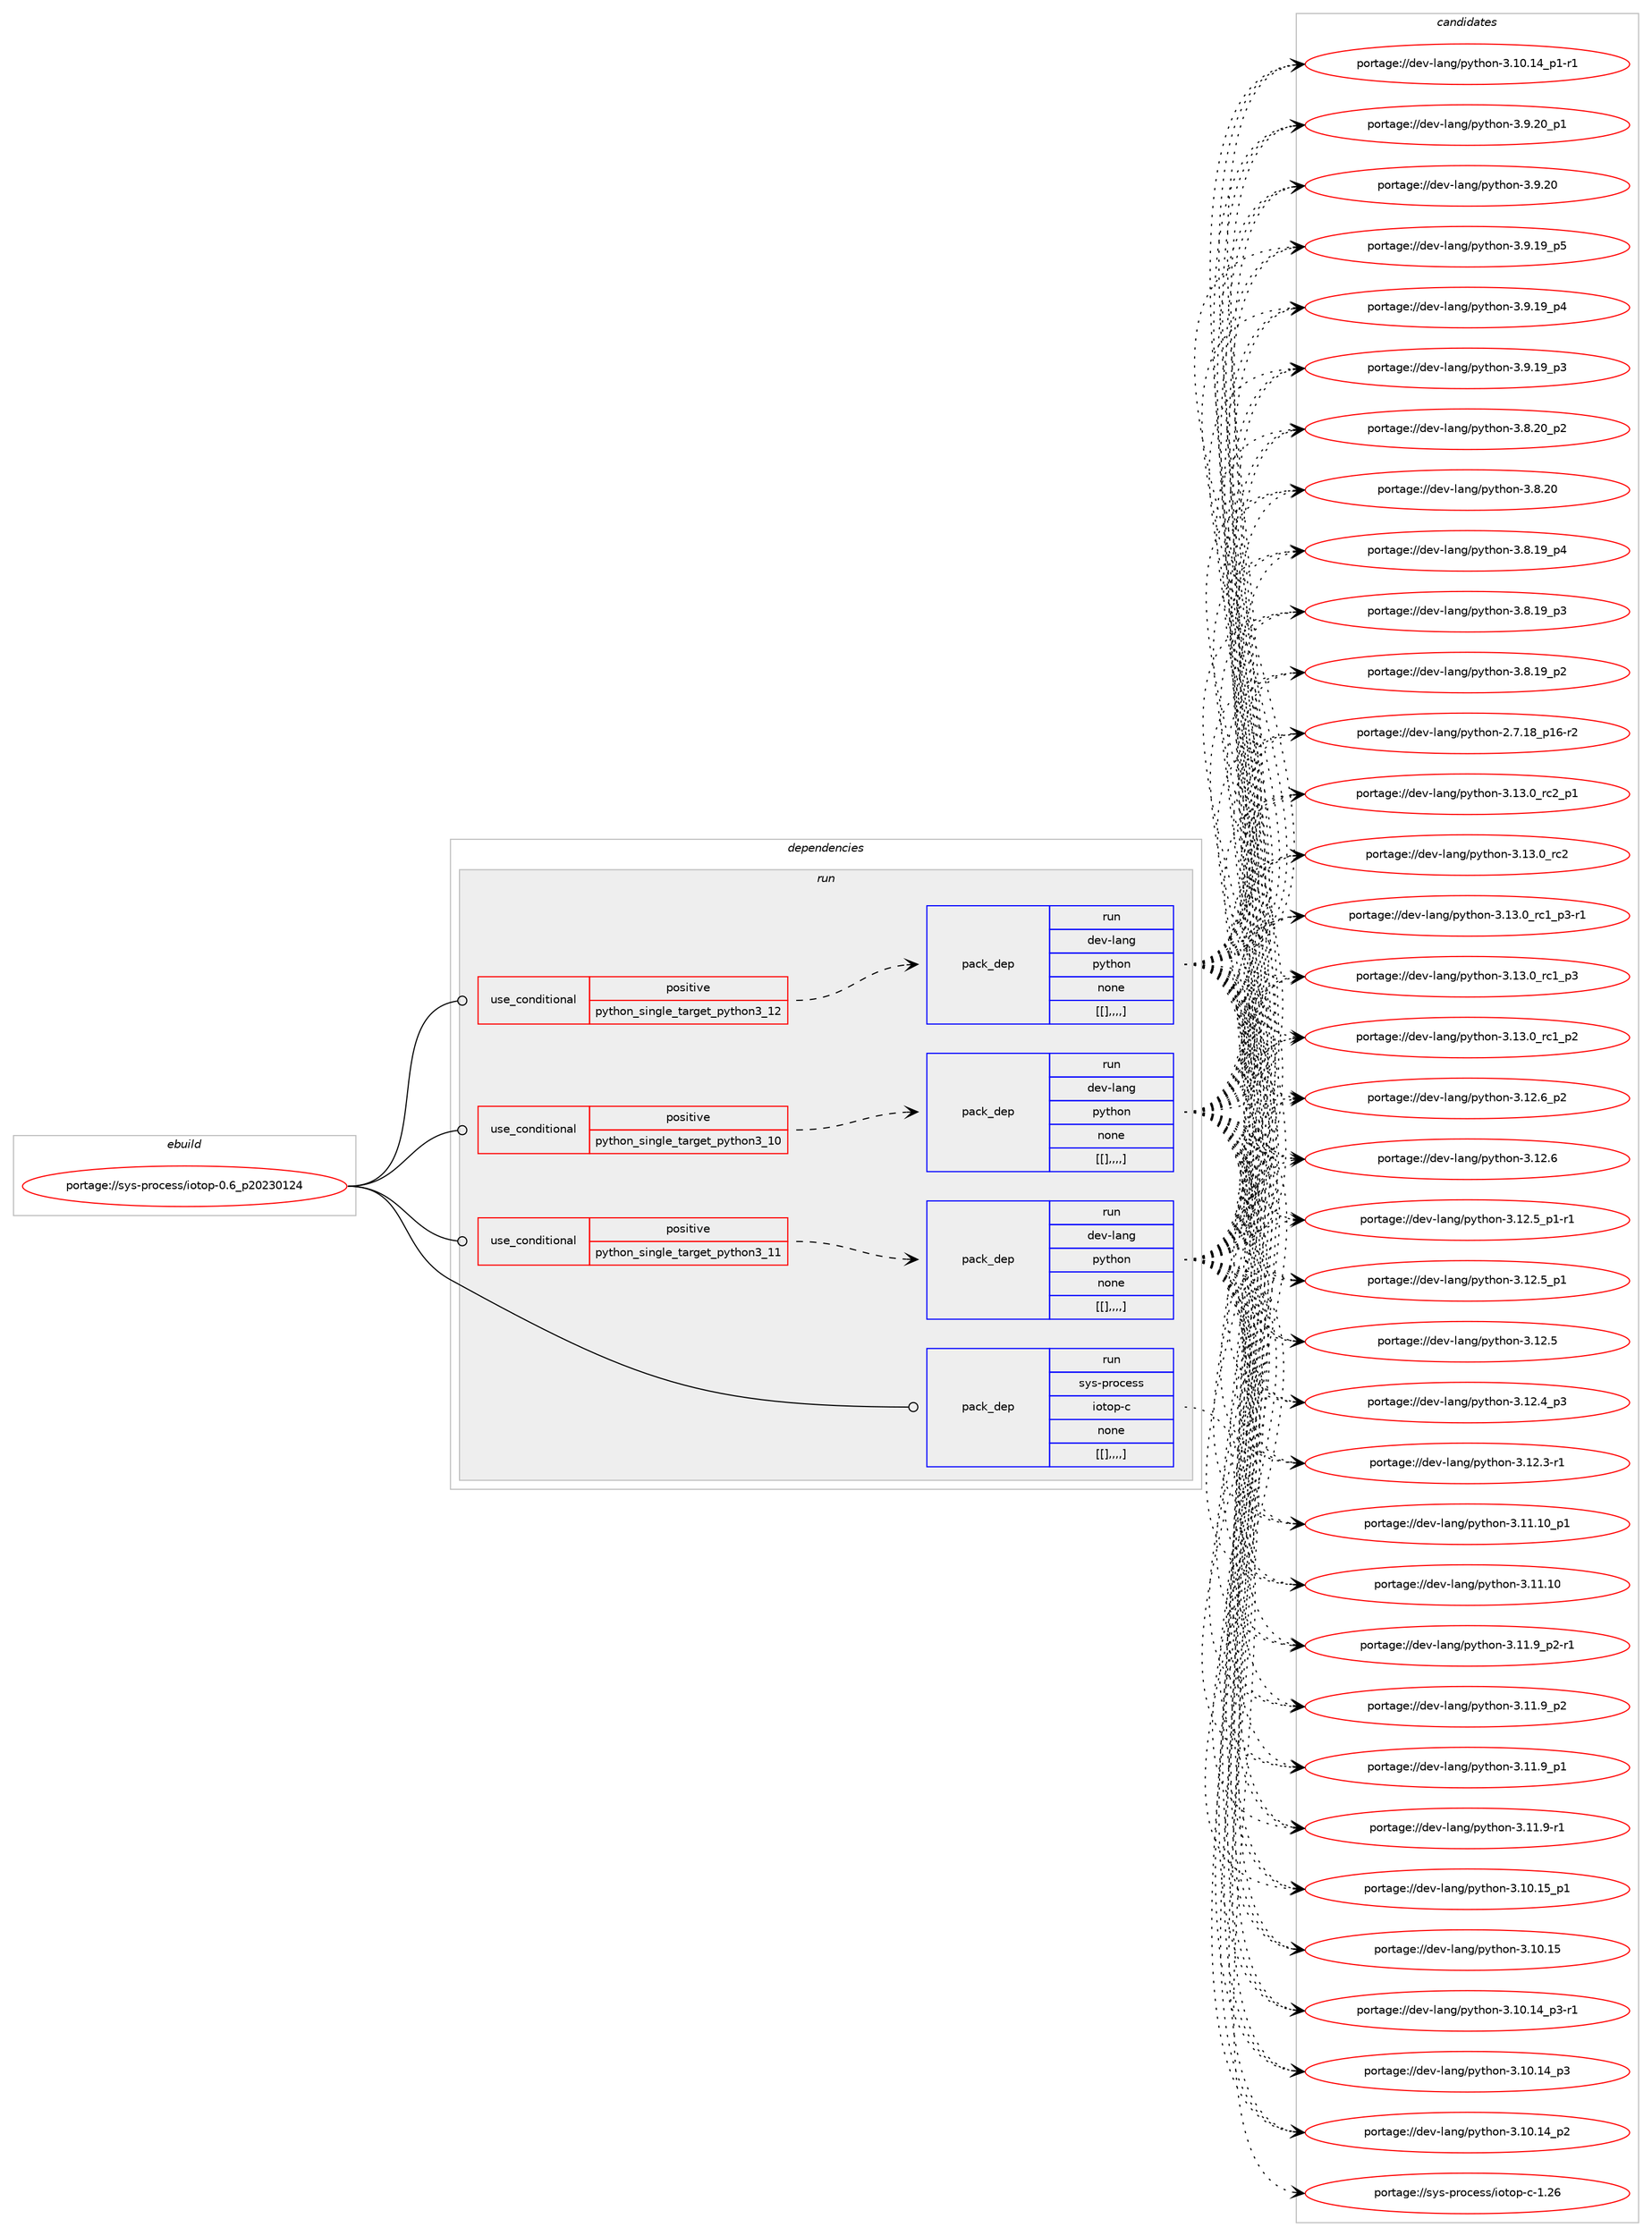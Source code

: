 digraph prolog {

# *************
# Graph options
# *************

newrank=true;
concentrate=true;
compound=true;
graph [rankdir=LR,fontname=Helvetica,fontsize=10,ranksep=1.5];#, ranksep=2.5, nodesep=0.2];
edge  [arrowhead=vee];
node  [fontname=Helvetica,fontsize=10];

# **********
# The ebuild
# **********

subgraph cluster_leftcol {
color=gray;
label=<<i>ebuild</i>>;
id [label="portage://sys-process/iotop-0.6_p20230124", color=red, width=4, href="../sys-process/iotop-0.6_p20230124.svg"];
}

# ****************
# The dependencies
# ****************

subgraph cluster_midcol {
color=gray;
label=<<i>dependencies</i>>;
subgraph cluster_compile {
fillcolor="#eeeeee";
style=filled;
label=<<i>compile</i>>;
}
subgraph cluster_compileandrun {
fillcolor="#eeeeee";
style=filled;
label=<<i>compile and run</i>>;
}
subgraph cluster_run {
fillcolor="#eeeeee";
style=filled;
label=<<i>run</i>>;
subgraph cond10718 {
dependency28759 [label=<<TABLE BORDER="0" CELLBORDER="1" CELLSPACING="0" CELLPADDING="4"><TR><TD ROWSPAN="3" CELLPADDING="10">use_conditional</TD></TR><TR><TD>positive</TD></TR><TR><TD>python_single_target_python3_10</TD></TR></TABLE>>, shape=none, color=red];
subgraph pack17963 {
dependency28760 [label=<<TABLE BORDER="0" CELLBORDER="1" CELLSPACING="0" CELLPADDING="4" WIDTH="220"><TR><TD ROWSPAN="6" CELLPADDING="30">pack_dep</TD></TR><TR><TD WIDTH="110">run</TD></TR><TR><TD>dev-lang</TD></TR><TR><TD>python</TD></TR><TR><TD>none</TD></TR><TR><TD>[[],,,,]</TD></TR></TABLE>>, shape=none, color=blue];
}
dependency28759:e -> dependency28760:w [weight=20,style="dashed",arrowhead="vee"];
}
id:e -> dependency28759:w [weight=20,style="solid",arrowhead="odot"];
subgraph cond10719 {
dependency28761 [label=<<TABLE BORDER="0" CELLBORDER="1" CELLSPACING="0" CELLPADDING="4"><TR><TD ROWSPAN="3" CELLPADDING="10">use_conditional</TD></TR><TR><TD>positive</TD></TR><TR><TD>python_single_target_python3_11</TD></TR></TABLE>>, shape=none, color=red];
subgraph pack17964 {
dependency28762 [label=<<TABLE BORDER="0" CELLBORDER="1" CELLSPACING="0" CELLPADDING="4" WIDTH="220"><TR><TD ROWSPAN="6" CELLPADDING="30">pack_dep</TD></TR><TR><TD WIDTH="110">run</TD></TR><TR><TD>dev-lang</TD></TR><TR><TD>python</TD></TR><TR><TD>none</TD></TR><TR><TD>[[],,,,]</TD></TR></TABLE>>, shape=none, color=blue];
}
dependency28761:e -> dependency28762:w [weight=20,style="dashed",arrowhead="vee"];
}
id:e -> dependency28761:w [weight=20,style="solid",arrowhead="odot"];
subgraph cond10720 {
dependency28763 [label=<<TABLE BORDER="0" CELLBORDER="1" CELLSPACING="0" CELLPADDING="4"><TR><TD ROWSPAN="3" CELLPADDING="10">use_conditional</TD></TR><TR><TD>positive</TD></TR><TR><TD>python_single_target_python3_12</TD></TR></TABLE>>, shape=none, color=red];
subgraph pack17965 {
dependency28764 [label=<<TABLE BORDER="0" CELLBORDER="1" CELLSPACING="0" CELLPADDING="4" WIDTH="220"><TR><TD ROWSPAN="6" CELLPADDING="30">pack_dep</TD></TR><TR><TD WIDTH="110">run</TD></TR><TR><TD>dev-lang</TD></TR><TR><TD>python</TD></TR><TR><TD>none</TD></TR><TR><TD>[[],,,,]</TD></TR></TABLE>>, shape=none, color=blue];
}
dependency28763:e -> dependency28764:w [weight=20,style="dashed",arrowhead="vee"];
}
id:e -> dependency28763:w [weight=20,style="solid",arrowhead="odot"];
subgraph pack17966 {
dependency28765 [label=<<TABLE BORDER="0" CELLBORDER="1" CELLSPACING="0" CELLPADDING="4" WIDTH="220"><TR><TD ROWSPAN="6" CELLPADDING="30">pack_dep</TD></TR><TR><TD WIDTH="110">run</TD></TR><TR><TD>sys-process</TD></TR><TR><TD>iotop-c</TD></TR><TR><TD>none</TD></TR><TR><TD>[[],,,,]</TD></TR></TABLE>>, shape=none, color=blue];
}
id:e -> dependency28765:w [weight=20,style="solid",arrowhead="odot"];
}
}

# **************
# The candidates
# **************

subgraph cluster_choices {
rank=same;
color=gray;
label=<<i>candidates</i>>;

subgraph choice17963 {
color=black;
nodesep=1;
choice100101118451089711010347112121116104111110455146495146489511499509511249 [label="portage://dev-lang/python-3.13.0_rc2_p1", color=red, width=4,href="../dev-lang/python-3.13.0_rc2_p1.svg"];
choice10010111845108971101034711212111610411111045514649514648951149950 [label="portage://dev-lang/python-3.13.0_rc2", color=red, width=4,href="../dev-lang/python-3.13.0_rc2.svg"];
choice1001011184510897110103471121211161041111104551464951464895114994995112514511449 [label="portage://dev-lang/python-3.13.0_rc1_p3-r1", color=red, width=4,href="../dev-lang/python-3.13.0_rc1_p3-r1.svg"];
choice100101118451089711010347112121116104111110455146495146489511499499511251 [label="portage://dev-lang/python-3.13.0_rc1_p3", color=red, width=4,href="../dev-lang/python-3.13.0_rc1_p3.svg"];
choice100101118451089711010347112121116104111110455146495146489511499499511250 [label="portage://dev-lang/python-3.13.0_rc1_p2", color=red, width=4,href="../dev-lang/python-3.13.0_rc1_p2.svg"];
choice100101118451089711010347112121116104111110455146495046549511250 [label="portage://dev-lang/python-3.12.6_p2", color=red, width=4,href="../dev-lang/python-3.12.6_p2.svg"];
choice10010111845108971101034711212111610411111045514649504654 [label="portage://dev-lang/python-3.12.6", color=red, width=4,href="../dev-lang/python-3.12.6.svg"];
choice1001011184510897110103471121211161041111104551464950465395112494511449 [label="portage://dev-lang/python-3.12.5_p1-r1", color=red, width=4,href="../dev-lang/python-3.12.5_p1-r1.svg"];
choice100101118451089711010347112121116104111110455146495046539511249 [label="portage://dev-lang/python-3.12.5_p1", color=red, width=4,href="../dev-lang/python-3.12.5_p1.svg"];
choice10010111845108971101034711212111610411111045514649504653 [label="portage://dev-lang/python-3.12.5", color=red, width=4,href="../dev-lang/python-3.12.5.svg"];
choice100101118451089711010347112121116104111110455146495046529511251 [label="portage://dev-lang/python-3.12.4_p3", color=red, width=4,href="../dev-lang/python-3.12.4_p3.svg"];
choice100101118451089711010347112121116104111110455146495046514511449 [label="portage://dev-lang/python-3.12.3-r1", color=red, width=4,href="../dev-lang/python-3.12.3-r1.svg"];
choice10010111845108971101034711212111610411111045514649494649489511249 [label="portage://dev-lang/python-3.11.10_p1", color=red, width=4,href="../dev-lang/python-3.11.10_p1.svg"];
choice1001011184510897110103471121211161041111104551464949464948 [label="portage://dev-lang/python-3.11.10", color=red, width=4,href="../dev-lang/python-3.11.10.svg"];
choice1001011184510897110103471121211161041111104551464949465795112504511449 [label="portage://dev-lang/python-3.11.9_p2-r1", color=red, width=4,href="../dev-lang/python-3.11.9_p2-r1.svg"];
choice100101118451089711010347112121116104111110455146494946579511250 [label="portage://dev-lang/python-3.11.9_p2", color=red, width=4,href="../dev-lang/python-3.11.9_p2.svg"];
choice100101118451089711010347112121116104111110455146494946579511249 [label="portage://dev-lang/python-3.11.9_p1", color=red, width=4,href="../dev-lang/python-3.11.9_p1.svg"];
choice100101118451089711010347112121116104111110455146494946574511449 [label="portage://dev-lang/python-3.11.9-r1", color=red, width=4,href="../dev-lang/python-3.11.9-r1.svg"];
choice10010111845108971101034711212111610411111045514649484649539511249 [label="portage://dev-lang/python-3.10.15_p1", color=red, width=4,href="../dev-lang/python-3.10.15_p1.svg"];
choice1001011184510897110103471121211161041111104551464948464953 [label="portage://dev-lang/python-3.10.15", color=red, width=4,href="../dev-lang/python-3.10.15.svg"];
choice100101118451089711010347112121116104111110455146494846495295112514511449 [label="portage://dev-lang/python-3.10.14_p3-r1", color=red, width=4,href="../dev-lang/python-3.10.14_p3-r1.svg"];
choice10010111845108971101034711212111610411111045514649484649529511251 [label="portage://dev-lang/python-3.10.14_p3", color=red, width=4,href="../dev-lang/python-3.10.14_p3.svg"];
choice10010111845108971101034711212111610411111045514649484649529511250 [label="portage://dev-lang/python-3.10.14_p2", color=red, width=4,href="../dev-lang/python-3.10.14_p2.svg"];
choice100101118451089711010347112121116104111110455146494846495295112494511449 [label="portage://dev-lang/python-3.10.14_p1-r1", color=red, width=4,href="../dev-lang/python-3.10.14_p1-r1.svg"];
choice100101118451089711010347112121116104111110455146574650489511249 [label="portage://dev-lang/python-3.9.20_p1", color=red, width=4,href="../dev-lang/python-3.9.20_p1.svg"];
choice10010111845108971101034711212111610411111045514657465048 [label="portage://dev-lang/python-3.9.20", color=red, width=4,href="../dev-lang/python-3.9.20.svg"];
choice100101118451089711010347112121116104111110455146574649579511253 [label="portage://dev-lang/python-3.9.19_p5", color=red, width=4,href="../dev-lang/python-3.9.19_p5.svg"];
choice100101118451089711010347112121116104111110455146574649579511252 [label="portage://dev-lang/python-3.9.19_p4", color=red, width=4,href="../dev-lang/python-3.9.19_p4.svg"];
choice100101118451089711010347112121116104111110455146574649579511251 [label="portage://dev-lang/python-3.9.19_p3", color=red, width=4,href="../dev-lang/python-3.9.19_p3.svg"];
choice100101118451089711010347112121116104111110455146564650489511250 [label="portage://dev-lang/python-3.8.20_p2", color=red, width=4,href="../dev-lang/python-3.8.20_p2.svg"];
choice10010111845108971101034711212111610411111045514656465048 [label="portage://dev-lang/python-3.8.20", color=red, width=4,href="../dev-lang/python-3.8.20.svg"];
choice100101118451089711010347112121116104111110455146564649579511252 [label="portage://dev-lang/python-3.8.19_p4", color=red, width=4,href="../dev-lang/python-3.8.19_p4.svg"];
choice100101118451089711010347112121116104111110455146564649579511251 [label="portage://dev-lang/python-3.8.19_p3", color=red, width=4,href="../dev-lang/python-3.8.19_p3.svg"];
choice100101118451089711010347112121116104111110455146564649579511250 [label="portage://dev-lang/python-3.8.19_p2", color=red, width=4,href="../dev-lang/python-3.8.19_p2.svg"];
choice100101118451089711010347112121116104111110455046554649569511249544511450 [label="portage://dev-lang/python-2.7.18_p16-r2", color=red, width=4,href="../dev-lang/python-2.7.18_p16-r2.svg"];
dependency28760:e -> choice100101118451089711010347112121116104111110455146495146489511499509511249:w [style=dotted,weight="100"];
dependency28760:e -> choice10010111845108971101034711212111610411111045514649514648951149950:w [style=dotted,weight="100"];
dependency28760:e -> choice1001011184510897110103471121211161041111104551464951464895114994995112514511449:w [style=dotted,weight="100"];
dependency28760:e -> choice100101118451089711010347112121116104111110455146495146489511499499511251:w [style=dotted,weight="100"];
dependency28760:e -> choice100101118451089711010347112121116104111110455146495146489511499499511250:w [style=dotted,weight="100"];
dependency28760:e -> choice100101118451089711010347112121116104111110455146495046549511250:w [style=dotted,weight="100"];
dependency28760:e -> choice10010111845108971101034711212111610411111045514649504654:w [style=dotted,weight="100"];
dependency28760:e -> choice1001011184510897110103471121211161041111104551464950465395112494511449:w [style=dotted,weight="100"];
dependency28760:e -> choice100101118451089711010347112121116104111110455146495046539511249:w [style=dotted,weight="100"];
dependency28760:e -> choice10010111845108971101034711212111610411111045514649504653:w [style=dotted,weight="100"];
dependency28760:e -> choice100101118451089711010347112121116104111110455146495046529511251:w [style=dotted,weight="100"];
dependency28760:e -> choice100101118451089711010347112121116104111110455146495046514511449:w [style=dotted,weight="100"];
dependency28760:e -> choice10010111845108971101034711212111610411111045514649494649489511249:w [style=dotted,weight="100"];
dependency28760:e -> choice1001011184510897110103471121211161041111104551464949464948:w [style=dotted,weight="100"];
dependency28760:e -> choice1001011184510897110103471121211161041111104551464949465795112504511449:w [style=dotted,weight="100"];
dependency28760:e -> choice100101118451089711010347112121116104111110455146494946579511250:w [style=dotted,weight="100"];
dependency28760:e -> choice100101118451089711010347112121116104111110455146494946579511249:w [style=dotted,weight="100"];
dependency28760:e -> choice100101118451089711010347112121116104111110455146494946574511449:w [style=dotted,weight="100"];
dependency28760:e -> choice10010111845108971101034711212111610411111045514649484649539511249:w [style=dotted,weight="100"];
dependency28760:e -> choice1001011184510897110103471121211161041111104551464948464953:w [style=dotted,weight="100"];
dependency28760:e -> choice100101118451089711010347112121116104111110455146494846495295112514511449:w [style=dotted,weight="100"];
dependency28760:e -> choice10010111845108971101034711212111610411111045514649484649529511251:w [style=dotted,weight="100"];
dependency28760:e -> choice10010111845108971101034711212111610411111045514649484649529511250:w [style=dotted,weight="100"];
dependency28760:e -> choice100101118451089711010347112121116104111110455146494846495295112494511449:w [style=dotted,weight="100"];
dependency28760:e -> choice100101118451089711010347112121116104111110455146574650489511249:w [style=dotted,weight="100"];
dependency28760:e -> choice10010111845108971101034711212111610411111045514657465048:w [style=dotted,weight="100"];
dependency28760:e -> choice100101118451089711010347112121116104111110455146574649579511253:w [style=dotted,weight="100"];
dependency28760:e -> choice100101118451089711010347112121116104111110455146574649579511252:w [style=dotted,weight="100"];
dependency28760:e -> choice100101118451089711010347112121116104111110455146574649579511251:w [style=dotted,weight="100"];
dependency28760:e -> choice100101118451089711010347112121116104111110455146564650489511250:w [style=dotted,weight="100"];
dependency28760:e -> choice10010111845108971101034711212111610411111045514656465048:w [style=dotted,weight="100"];
dependency28760:e -> choice100101118451089711010347112121116104111110455146564649579511252:w [style=dotted,weight="100"];
dependency28760:e -> choice100101118451089711010347112121116104111110455146564649579511251:w [style=dotted,weight="100"];
dependency28760:e -> choice100101118451089711010347112121116104111110455146564649579511250:w [style=dotted,weight="100"];
dependency28760:e -> choice100101118451089711010347112121116104111110455046554649569511249544511450:w [style=dotted,weight="100"];
}
subgraph choice17964 {
color=black;
nodesep=1;
choice100101118451089711010347112121116104111110455146495146489511499509511249 [label="portage://dev-lang/python-3.13.0_rc2_p1", color=red, width=4,href="../dev-lang/python-3.13.0_rc2_p1.svg"];
choice10010111845108971101034711212111610411111045514649514648951149950 [label="portage://dev-lang/python-3.13.0_rc2", color=red, width=4,href="../dev-lang/python-3.13.0_rc2.svg"];
choice1001011184510897110103471121211161041111104551464951464895114994995112514511449 [label="portage://dev-lang/python-3.13.0_rc1_p3-r1", color=red, width=4,href="../dev-lang/python-3.13.0_rc1_p3-r1.svg"];
choice100101118451089711010347112121116104111110455146495146489511499499511251 [label="portage://dev-lang/python-3.13.0_rc1_p3", color=red, width=4,href="../dev-lang/python-3.13.0_rc1_p3.svg"];
choice100101118451089711010347112121116104111110455146495146489511499499511250 [label="portage://dev-lang/python-3.13.0_rc1_p2", color=red, width=4,href="../dev-lang/python-3.13.0_rc1_p2.svg"];
choice100101118451089711010347112121116104111110455146495046549511250 [label="portage://dev-lang/python-3.12.6_p2", color=red, width=4,href="../dev-lang/python-3.12.6_p2.svg"];
choice10010111845108971101034711212111610411111045514649504654 [label="portage://dev-lang/python-3.12.6", color=red, width=4,href="../dev-lang/python-3.12.6.svg"];
choice1001011184510897110103471121211161041111104551464950465395112494511449 [label="portage://dev-lang/python-3.12.5_p1-r1", color=red, width=4,href="../dev-lang/python-3.12.5_p1-r1.svg"];
choice100101118451089711010347112121116104111110455146495046539511249 [label="portage://dev-lang/python-3.12.5_p1", color=red, width=4,href="../dev-lang/python-3.12.5_p1.svg"];
choice10010111845108971101034711212111610411111045514649504653 [label="portage://dev-lang/python-3.12.5", color=red, width=4,href="../dev-lang/python-3.12.5.svg"];
choice100101118451089711010347112121116104111110455146495046529511251 [label="portage://dev-lang/python-3.12.4_p3", color=red, width=4,href="../dev-lang/python-3.12.4_p3.svg"];
choice100101118451089711010347112121116104111110455146495046514511449 [label="portage://dev-lang/python-3.12.3-r1", color=red, width=4,href="../dev-lang/python-3.12.3-r1.svg"];
choice10010111845108971101034711212111610411111045514649494649489511249 [label="portage://dev-lang/python-3.11.10_p1", color=red, width=4,href="../dev-lang/python-3.11.10_p1.svg"];
choice1001011184510897110103471121211161041111104551464949464948 [label="portage://dev-lang/python-3.11.10", color=red, width=4,href="../dev-lang/python-3.11.10.svg"];
choice1001011184510897110103471121211161041111104551464949465795112504511449 [label="portage://dev-lang/python-3.11.9_p2-r1", color=red, width=4,href="../dev-lang/python-3.11.9_p2-r1.svg"];
choice100101118451089711010347112121116104111110455146494946579511250 [label="portage://dev-lang/python-3.11.9_p2", color=red, width=4,href="../dev-lang/python-3.11.9_p2.svg"];
choice100101118451089711010347112121116104111110455146494946579511249 [label="portage://dev-lang/python-3.11.9_p1", color=red, width=4,href="../dev-lang/python-3.11.9_p1.svg"];
choice100101118451089711010347112121116104111110455146494946574511449 [label="portage://dev-lang/python-3.11.9-r1", color=red, width=4,href="../dev-lang/python-3.11.9-r1.svg"];
choice10010111845108971101034711212111610411111045514649484649539511249 [label="portage://dev-lang/python-3.10.15_p1", color=red, width=4,href="../dev-lang/python-3.10.15_p1.svg"];
choice1001011184510897110103471121211161041111104551464948464953 [label="portage://dev-lang/python-3.10.15", color=red, width=4,href="../dev-lang/python-3.10.15.svg"];
choice100101118451089711010347112121116104111110455146494846495295112514511449 [label="portage://dev-lang/python-3.10.14_p3-r1", color=red, width=4,href="../dev-lang/python-3.10.14_p3-r1.svg"];
choice10010111845108971101034711212111610411111045514649484649529511251 [label="portage://dev-lang/python-3.10.14_p3", color=red, width=4,href="../dev-lang/python-3.10.14_p3.svg"];
choice10010111845108971101034711212111610411111045514649484649529511250 [label="portage://dev-lang/python-3.10.14_p2", color=red, width=4,href="../dev-lang/python-3.10.14_p2.svg"];
choice100101118451089711010347112121116104111110455146494846495295112494511449 [label="portage://dev-lang/python-3.10.14_p1-r1", color=red, width=4,href="../dev-lang/python-3.10.14_p1-r1.svg"];
choice100101118451089711010347112121116104111110455146574650489511249 [label="portage://dev-lang/python-3.9.20_p1", color=red, width=4,href="../dev-lang/python-3.9.20_p1.svg"];
choice10010111845108971101034711212111610411111045514657465048 [label="portage://dev-lang/python-3.9.20", color=red, width=4,href="../dev-lang/python-3.9.20.svg"];
choice100101118451089711010347112121116104111110455146574649579511253 [label="portage://dev-lang/python-3.9.19_p5", color=red, width=4,href="../dev-lang/python-3.9.19_p5.svg"];
choice100101118451089711010347112121116104111110455146574649579511252 [label="portage://dev-lang/python-3.9.19_p4", color=red, width=4,href="../dev-lang/python-3.9.19_p4.svg"];
choice100101118451089711010347112121116104111110455146574649579511251 [label="portage://dev-lang/python-3.9.19_p3", color=red, width=4,href="../dev-lang/python-3.9.19_p3.svg"];
choice100101118451089711010347112121116104111110455146564650489511250 [label="portage://dev-lang/python-3.8.20_p2", color=red, width=4,href="../dev-lang/python-3.8.20_p2.svg"];
choice10010111845108971101034711212111610411111045514656465048 [label="portage://dev-lang/python-3.8.20", color=red, width=4,href="../dev-lang/python-3.8.20.svg"];
choice100101118451089711010347112121116104111110455146564649579511252 [label="portage://dev-lang/python-3.8.19_p4", color=red, width=4,href="../dev-lang/python-3.8.19_p4.svg"];
choice100101118451089711010347112121116104111110455146564649579511251 [label="portage://dev-lang/python-3.8.19_p3", color=red, width=4,href="../dev-lang/python-3.8.19_p3.svg"];
choice100101118451089711010347112121116104111110455146564649579511250 [label="portage://dev-lang/python-3.8.19_p2", color=red, width=4,href="../dev-lang/python-3.8.19_p2.svg"];
choice100101118451089711010347112121116104111110455046554649569511249544511450 [label="portage://dev-lang/python-2.7.18_p16-r2", color=red, width=4,href="../dev-lang/python-2.7.18_p16-r2.svg"];
dependency28762:e -> choice100101118451089711010347112121116104111110455146495146489511499509511249:w [style=dotted,weight="100"];
dependency28762:e -> choice10010111845108971101034711212111610411111045514649514648951149950:w [style=dotted,weight="100"];
dependency28762:e -> choice1001011184510897110103471121211161041111104551464951464895114994995112514511449:w [style=dotted,weight="100"];
dependency28762:e -> choice100101118451089711010347112121116104111110455146495146489511499499511251:w [style=dotted,weight="100"];
dependency28762:e -> choice100101118451089711010347112121116104111110455146495146489511499499511250:w [style=dotted,weight="100"];
dependency28762:e -> choice100101118451089711010347112121116104111110455146495046549511250:w [style=dotted,weight="100"];
dependency28762:e -> choice10010111845108971101034711212111610411111045514649504654:w [style=dotted,weight="100"];
dependency28762:e -> choice1001011184510897110103471121211161041111104551464950465395112494511449:w [style=dotted,weight="100"];
dependency28762:e -> choice100101118451089711010347112121116104111110455146495046539511249:w [style=dotted,weight="100"];
dependency28762:e -> choice10010111845108971101034711212111610411111045514649504653:w [style=dotted,weight="100"];
dependency28762:e -> choice100101118451089711010347112121116104111110455146495046529511251:w [style=dotted,weight="100"];
dependency28762:e -> choice100101118451089711010347112121116104111110455146495046514511449:w [style=dotted,weight="100"];
dependency28762:e -> choice10010111845108971101034711212111610411111045514649494649489511249:w [style=dotted,weight="100"];
dependency28762:e -> choice1001011184510897110103471121211161041111104551464949464948:w [style=dotted,weight="100"];
dependency28762:e -> choice1001011184510897110103471121211161041111104551464949465795112504511449:w [style=dotted,weight="100"];
dependency28762:e -> choice100101118451089711010347112121116104111110455146494946579511250:w [style=dotted,weight="100"];
dependency28762:e -> choice100101118451089711010347112121116104111110455146494946579511249:w [style=dotted,weight="100"];
dependency28762:e -> choice100101118451089711010347112121116104111110455146494946574511449:w [style=dotted,weight="100"];
dependency28762:e -> choice10010111845108971101034711212111610411111045514649484649539511249:w [style=dotted,weight="100"];
dependency28762:e -> choice1001011184510897110103471121211161041111104551464948464953:w [style=dotted,weight="100"];
dependency28762:e -> choice100101118451089711010347112121116104111110455146494846495295112514511449:w [style=dotted,weight="100"];
dependency28762:e -> choice10010111845108971101034711212111610411111045514649484649529511251:w [style=dotted,weight="100"];
dependency28762:e -> choice10010111845108971101034711212111610411111045514649484649529511250:w [style=dotted,weight="100"];
dependency28762:e -> choice100101118451089711010347112121116104111110455146494846495295112494511449:w [style=dotted,weight="100"];
dependency28762:e -> choice100101118451089711010347112121116104111110455146574650489511249:w [style=dotted,weight="100"];
dependency28762:e -> choice10010111845108971101034711212111610411111045514657465048:w [style=dotted,weight="100"];
dependency28762:e -> choice100101118451089711010347112121116104111110455146574649579511253:w [style=dotted,weight="100"];
dependency28762:e -> choice100101118451089711010347112121116104111110455146574649579511252:w [style=dotted,weight="100"];
dependency28762:e -> choice100101118451089711010347112121116104111110455146574649579511251:w [style=dotted,weight="100"];
dependency28762:e -> choice100101118451089711010347112121116104111110455146564650489511250:w [style=dotted,weight="100"];
dependency28762:e -> choice10010111845108971101034711212111610411111045514656465048:w [style=dotted,weight="100"];
dependency28762:e -> choice100101118451089711010347112121116104111110455146564649579511252:w [style=dotted,weight="100"];
dependency28762:e -> choice100101118451089711010347112121116104111110455146564649579511251:w [style=dotted,weight="100"];
dependency28762:e -> choice100101118451089711010347112121116104111110455146564649579511250:w [style=dotted,weight="100"];
dependency28762:e -> choice100101118451089711010347112121116104111110455046554649569511249544511450:w [style=dotted,weight="100"];
}
subgraph choice17965 {
color=black;
nodesep=1;
choice100101118451089711010347112121116104111110455146495146489511499509511249 [label="portage://dev-lang/python-3.13.0_rc2_p1", color=red, width=4,href="../dev-lang/python-3.13.0_rc2_p1.svg"];
choice10010111845108971101034711212111610411111045514649514648951149950 [label="portage://dev-lang/python-3.13.0_rc2", color=red, width=4,href="../dev-lang/python-3.13.0_rc2.svg"];
choice1001011184510897110103471121211161041111104551464951464895114994995112514511449 [label="portage://dev-lang/python-3.13.0_rc1_p3-r1", color=red, width=4,href="../dev-lang/python-3.13.0_rc1_p3-r1.svg"];
choice100101118451089711010347112121116104111110455146495146489511499499511251 [label="portage://dev-lang/python-3.13.0_rc1_p3", color=red, width=4,href="../dev-lang/python-3.13.0_rc1_p3.svg"];
choice100101118451089711010347112121116104111110455146495146489511499499511250 [label="portage://dev-lang/python-3.13.0_rc1_p2", color=red, width=4,href="../dev-lang/python-3.13.0_rc1_p2.svg"];
choice100101118451089711010347112121116104111110455146495046549511250 [label="portage://dev-lang/python-3.12.6_p2", color=red, width=4,href="../dev-lang/python-3.12.6_p2.svg"];
choice10010111845108971101034711212111610411111045514649504654 [label="portage://dev-lang/python-3.12.6", color=red, width=4,href="../dev-lang/python-3.12.6.svg"];
choice1001011184510897110103471121211161041111104551464950465395112494511449 [label="portage://dev-lang/python-3.12.5_p1-r1", color=red, width=4,href="../dev-lang/python-3.12.5_p1-r1.svg"];
choice100101118451089711010347112121116104111110455146495046539511249 [label="portage://dev-lang/python-3.12.5_p1", color=red, width=4,href="../dev-lang/python-3.12.5_p1.svg"];
choice10010111845108971101034711212111610411111045514649504653 [label="portage://dev-lang/python-3.12.5", color=red, width=4,href="../dev-lang/python-3.12.5.svg"];
choice100101118451089711010347112121116104111110455146495046529511251 [label="portage://dev-lang/python-3.12.4_p3", color=red, width=4,href="../dev-lang/python-3.12.4_p3.svg"];
choice100101118451089711010347112121116104111110455146495046514511449 [label="portage://dev-lang/python-3.12.3-r1", color=red, width=4,href="../dev-lang/python-3.12.3-r1.svg"];
choice10010111845108971101034711212111610411111045514649494649489511249 [label="portage://dev-lang/python-3.11.10_p1", color=red, width=4,href="../dev-lang/python-3.11.10_p1.svg"];
choice1001011184510897110103471121211161041111104551464949464948 [label="portage://dev-lang/python-3.11.10", color=red, width=4,href="../dev-lang/python-3.11.10.svg"];
choice1001011184510897110103471121211161041111104551464949465795112504511449 [label="portage://dev-lang/python-3.11.9_p2-r1", color=red, width=4,href="../dev-lang/python-3.11.9_p2-r1.svg"];
choice100101118451089711010347112121116104111110455146494946579511250 [label="portage://dev-lang/python-3.11.9_p2", color=red, width=4,href="../dev-lang/python-3.11.9_p2.svg"];
choice100101118451089711010347112121116104111110455146494946579511249 [label="portage://dev-lang/python-3.11.9_p1", color=red, width=4,href="../dev-lang/python-3.11.9_p1.svg"];
choice100101118451089711010347112121116104111110455146494946574511449 [label="portage://dev-lang/python-3.11.9-r1", color=red, width=4,href="../dev-lang/python-3.11.9-r1.svg"];
choice10010111845108971101034711212111610411111045514649484649539511249 [label="portage://dev-lang/python-3.10.15_p1", color=red, width=4,href="../dev-lang/python-3.10.15_p1.svg"];
choice1001011184510897110103471121211161041111104551464948464953 [label="portage://dev-lang/python-3.10.15", color=red, width=4,href="../dev-lang/python-3.10.15.svg"];
choice100101118451089711010347112121116104111110455146494846495295112514511449 [label="portage://dev-lang/python-3.10.14_p3-r1", color=red, width=4,href="../dev-lang/python-3.10.14_p3-r1.svg"];
choice10010111845108971101034711212111610411111045514649484649529511251 [label="portage://dev-lang/python-3.10.14_p3", color=red, width=4,href="../dev-lang/python-3.10.14_p3.svg"];
choice10010111845108971101034711212111610411111045514649484649529511250 [label="portage://dev-lang/python-3.10.14_p2", color=red, width=4,href="../dev-lang/python-3.10.14_p2.svg"];
choice100101118451089711010347112121116104111110455146494846495295112494511449 [label="portage://dev-lang/python-3.10.14_p1-r1", color=red, width=4,href="../dev-lang/python-3.10.14_p1-r1.svg"];
choice100101118451089711010347112121116104111110455146574650489511249 [label="portage://dev-lang/python-3.9.20_p1", color=red, width=4,href="../dev-lang/python-3.9.20_p1.svg"];
choice10010111845108971101034711212111610411111045514657465048 [label="portage://dev-lang/python-3.9.20", color=red, width=4,href="../dev-lang/python-3.9.20.svg"];
choice100101118451089711010347112121116104111110455146574649579511253 [label="portage://dev-lang/python-3.9.19_p5", color=red, width=4,href="../dev-lang/python-3.9.19_p5.svg"];
choice100101118451089711010347112121116104111110455146574649579511252 [label="portage://dev-lang/python-3.9.19_p4", color=red, width=4,href="../dev-lang/python-3.9.19_p4.svg"];
choice100101118451089711010347112121116104111110455146574649579511251 [label="portage://dev-lang/python-3.9.19_p3", color=red, width=4,href="../dev-lang/python-3.9.19_p3.svg"];
choice100101118451089711010347112121116104111110455146564650489511250 [label="portage://dev-lang/python-3.8.20_p2", color=red, width=4,href="../dev-lang/python-3.8.20_p2.svg"];
choice10010111845108971101034711212111610411111045514656465048 [label="portage://dev-lang/python-3.8.20", color=red, width=4,href="../dev-lang/python-3.8.20.svg"];
choice100101118451089711010347112121116104111110455146564649579511252 [label="portage://dev-lang/python-3.8.19_p4", color=red, width=4,href="../dev-lang/python-3.8.19_p4.svg"];
choice100101118451089711010347112121116104111110455146564649579511251 [label="portage://dev-lang/python-3.8.19_p3", color=red, width=4,href="../dev-lang/python-3.8.19_p3.svg"];
choice100101118451089711010347112121116104111110455146564649579511250 [label="portage://dev-lang/python-3.8.19_p2", color=red, width=4,href="../dev-lang/python-3.8.19_p2.svg"];
choice100101118451089711010347112121116104111110455046554649569511249544511450 [label="portage://dev-lang/python-2.7.18_p16-r2", color=red, width=4,href="../dev-lang/python-2.7.18_p16-r2.svg"];
dependency28764:e -> choice100101118451089711010347112121116104111110455146495146489511499509511249:w [style=dotted,weight="100"];
dependency28764:e -> choice10010111845108971101034711212111610411111045514649514648951149950:w [style=dotted,weight="100"];
dependency28764:e -> choice1001011184510897110103471121211161041111104551464951464895114994995112514511449:w [style=dotted,weight="100"];
dependency28764:e -> choice100101118451089711010347112121116104111110455146495146489511499499511251:w [style=dotted,weight="100"];
dependency28764:e -> choice100101118451089711010347112121116104111110455146495146489511499499511250:w [style=dotted,weight="100"];
dependency28764:e -> choice100101118451089711010347112121116104111110455146495046549511250:w [style=dotted,weight="100"];
dependency28764:e -> choice10010111845108971101034711212111610411111045514649504654:w [style=dotted,weight="100"];
dependency28764:e -> choice1001011184510897110103471121211161041111104551464950465395112494511449:w [style=dotted,weight="100"];
dependency28764:e -> choice100101118451089711010347112121116104111110455146495046539511249:w [style=dotted,weight="100"];
dependency28764:e -> choice10010111845108971101034711212111610411111045514649504653:w [style=dotted,weight="100"];
dependency28764:e -> choice100101118451089711010347112121116104111110455146495046529511251:w [style=dotted,weight="100"];
dependency28764:e -> choice100101118451089711010347112121116104111110455146495046514511449:w [style=dotted,weight="100"];
dependency28764:e -> choice10010111845108971101034711212111610411111045514649494649489511249:w [style=dotted,weight="100"];
dependency28764:e -> choice1001011184510897110103471121211161041111104551464949464948:w [style=dotted,weight="100"];
dependency28764:e -> choice1001011184510897110103471121211161041111104551464949465795112504511449:w [style=dotted,weight="100"];
dependency28764:e -> choice100101118451089711010347112121116104111110455146494946579511250:w [style=dotted,weight="100"];
dependency28764:e -> choice100101118451089711010347112121116104111110455146494946579511249:w [style=dotted,weight="100"];
dependency28764:e -> choice100101118451089711010347112121116104111110455146494946574511449:w [style=dotted,weight="100"];
dependency28764:e -> choice10010111845108971101034711212111610411111045514649484649539511249:w [style=dotted,weight="100"];
dependency28764:e -> choice1001011184510897110103471121211161041111104551464948464953:w [style=dotted,weight="100"];
dependency28764:e -> choice100101118451089711010347112121116104111110455146494846495295112514511449:w [style=dotted,weight="100"];
dependency28764:e -> choice10010111845108971101034711212111610411111045514649484649529511251:w [style=dotted,weight="100"];
dependency28764:e -> choice10010111845108971101034711212111610411111045514649484649529511250:w [style=dotted,weight="100"];
dependency28764:e -> choice100101118451089711010347112121116104111110455146494846495295112494511449:w [style=dotted,weight="100"];
dependency28764:e -> choice100101118451089711010347112121116104111110455146574650489511249:w [style=dotted,weight="100"];
dependency28764:e -> choice10010111845108971101034711212111610411111045514657465048:w [style=dotted,weight="100"];
dependency28764:e -> choice100101118451089711010347112121116104111110455146574649579511253:w [style=dotted,weight="100"];
dependency28764:e -> choice100101118451089711010347112121116104111110455146574649579511252:w [style=dotted,weight="100"];
dependency28764:e -> choice100101118451089711010347112121116104111110455146574649579511251:w [style=dotted,weight="100"];
dependency28764:e -> choice100101118451089711010347112121116104111110455146564650489511250:w [style=dotted,weight="100"];
dependency28764:e -> choice10010111845108971101034711212111610411111045514656465048:w [style=dotted,weight="100"];
dependency28764:e -> choice100101118451089711010347112121116104111110455146564649579511252:w [style=dotted,weight="100"];
dependency28764:e -> choice100101118451089711010347112121116104111110455146564649579511251:w [style=dotted,weight="100"];
dependency28764:e -> choice100101118451089711010347112121116104111110455146564649579511250:w [style=dotted,weight="100"];
dependency28764:e -> choice100101118451089711010347112121116104111110455046554649569511249544511450:w [style=dotted,weight="100"];
}
subgraph choice17966 {
color=black;
nodesep=1;
choice11512111545112114111991011151154710511111611111245994549465054 [label="portage://sys-process/iotop-c-1.26", color=red, width=4,href="../sys-process/iotop-c-1.26.svg"];
dependency28765:e -> choice11512111545112114111991011151154710511111611111245994549465054:w [style=dotted,weight="100"];
}
}

}
